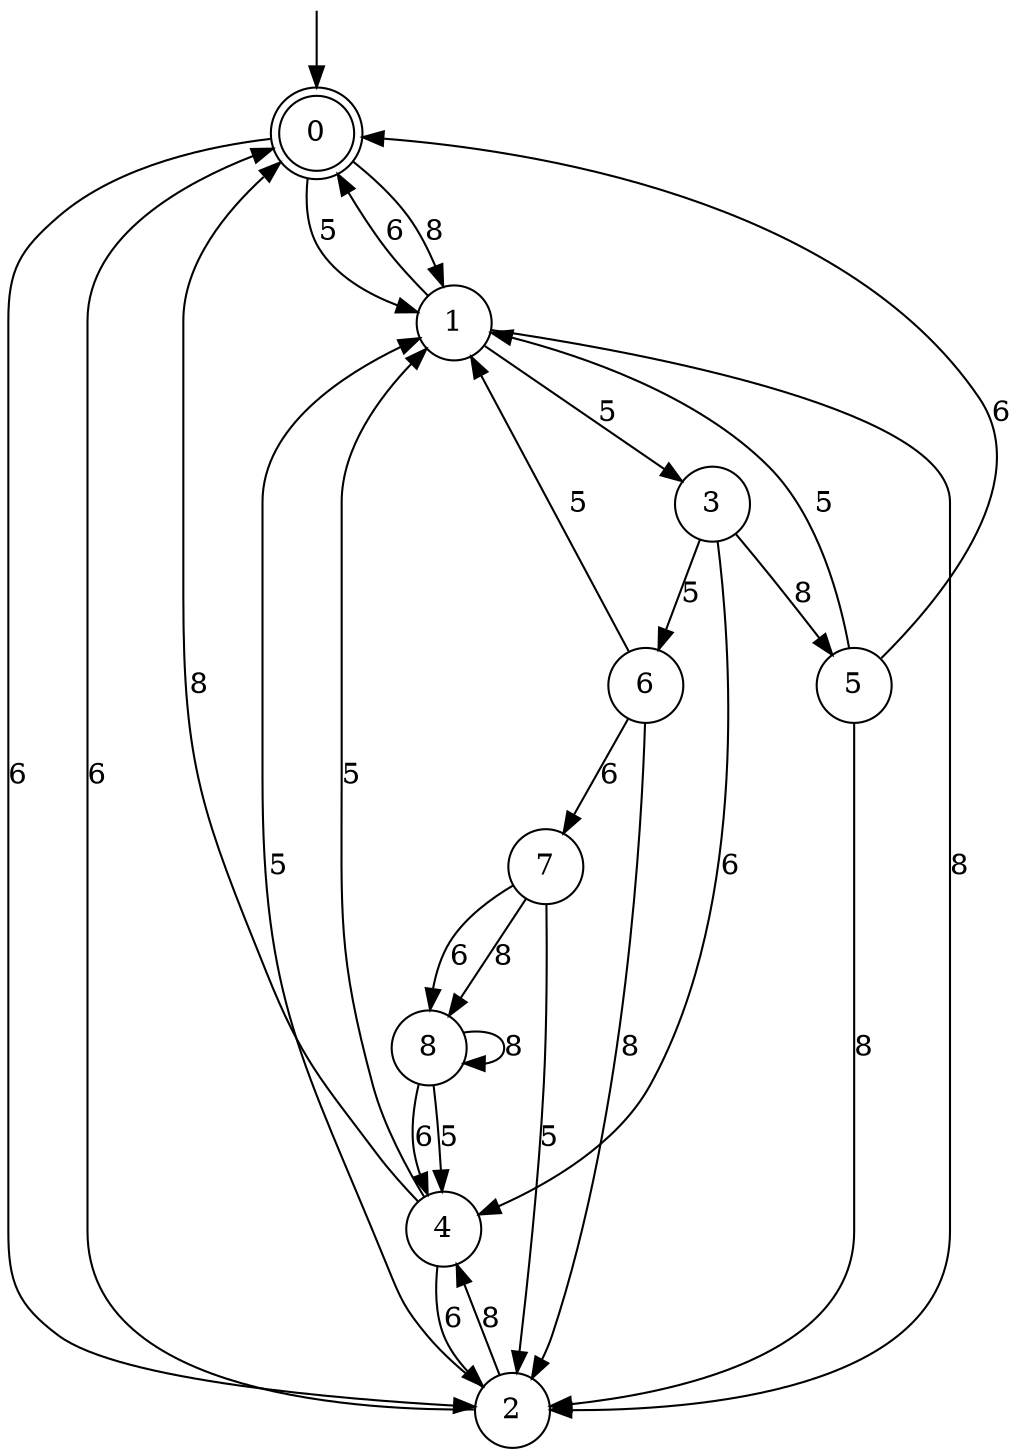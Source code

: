digraph g {

	s0 [shape="doublecircle" label="0"];
	s1 [shape="circle" label="1"];
	s2 [shape="circle" label="2"];
	s3 [shape="circle" label="3"];
	s4 [shape="circle" label="4"];
	s5 [shape="circle" label="5"];
	s6 [shape="circle" label="6"];
	s7 [shape="circle" label="7"];
	s8 [shape="circle" label="8"];
	s0 -> s1 [label="8"];
	s0 -> s1 [label="5"];
	s0 -> s2 [label="6"];
	s1 -> s2 [label="8"];
	s1 -> s3 [label="5"];
	s1 -> s0 [label="6"];
	s2 -> s4 [label="8"];
	s2 -> s1 [label="5"];
	s2 -> s0 [label="6"];
	s3 -> s5 [label="8"];
	s3 -> s6 [label="5"];
	s3 -> s4 [label="6"];
	s4 -> s0 [label="8"];
	s4 -> s1 [label="5"];
	s4 -> s2 [label="6"];
	s5 -> s2 [label="8"];
	s5 -> s1 [label="5"];
	s5 -> s0 [label="6"];
	s6 -> s2 [label="8"];
	s6 -> s1 [label="5"];
	s6 -> s7 [label="6"];
	s7 -> s8 [label="8"];
	s7 -> s2 [label="5"];
	s7 -> s8 [label="6"];
	s8 -> s8 [label="8"];
	s8 -> s4 [label="5"];
	s8 -> s4 [label="6"];

__start0 [label="" shape="none" width="0" height="0"];
__start0 -> s0;

}
